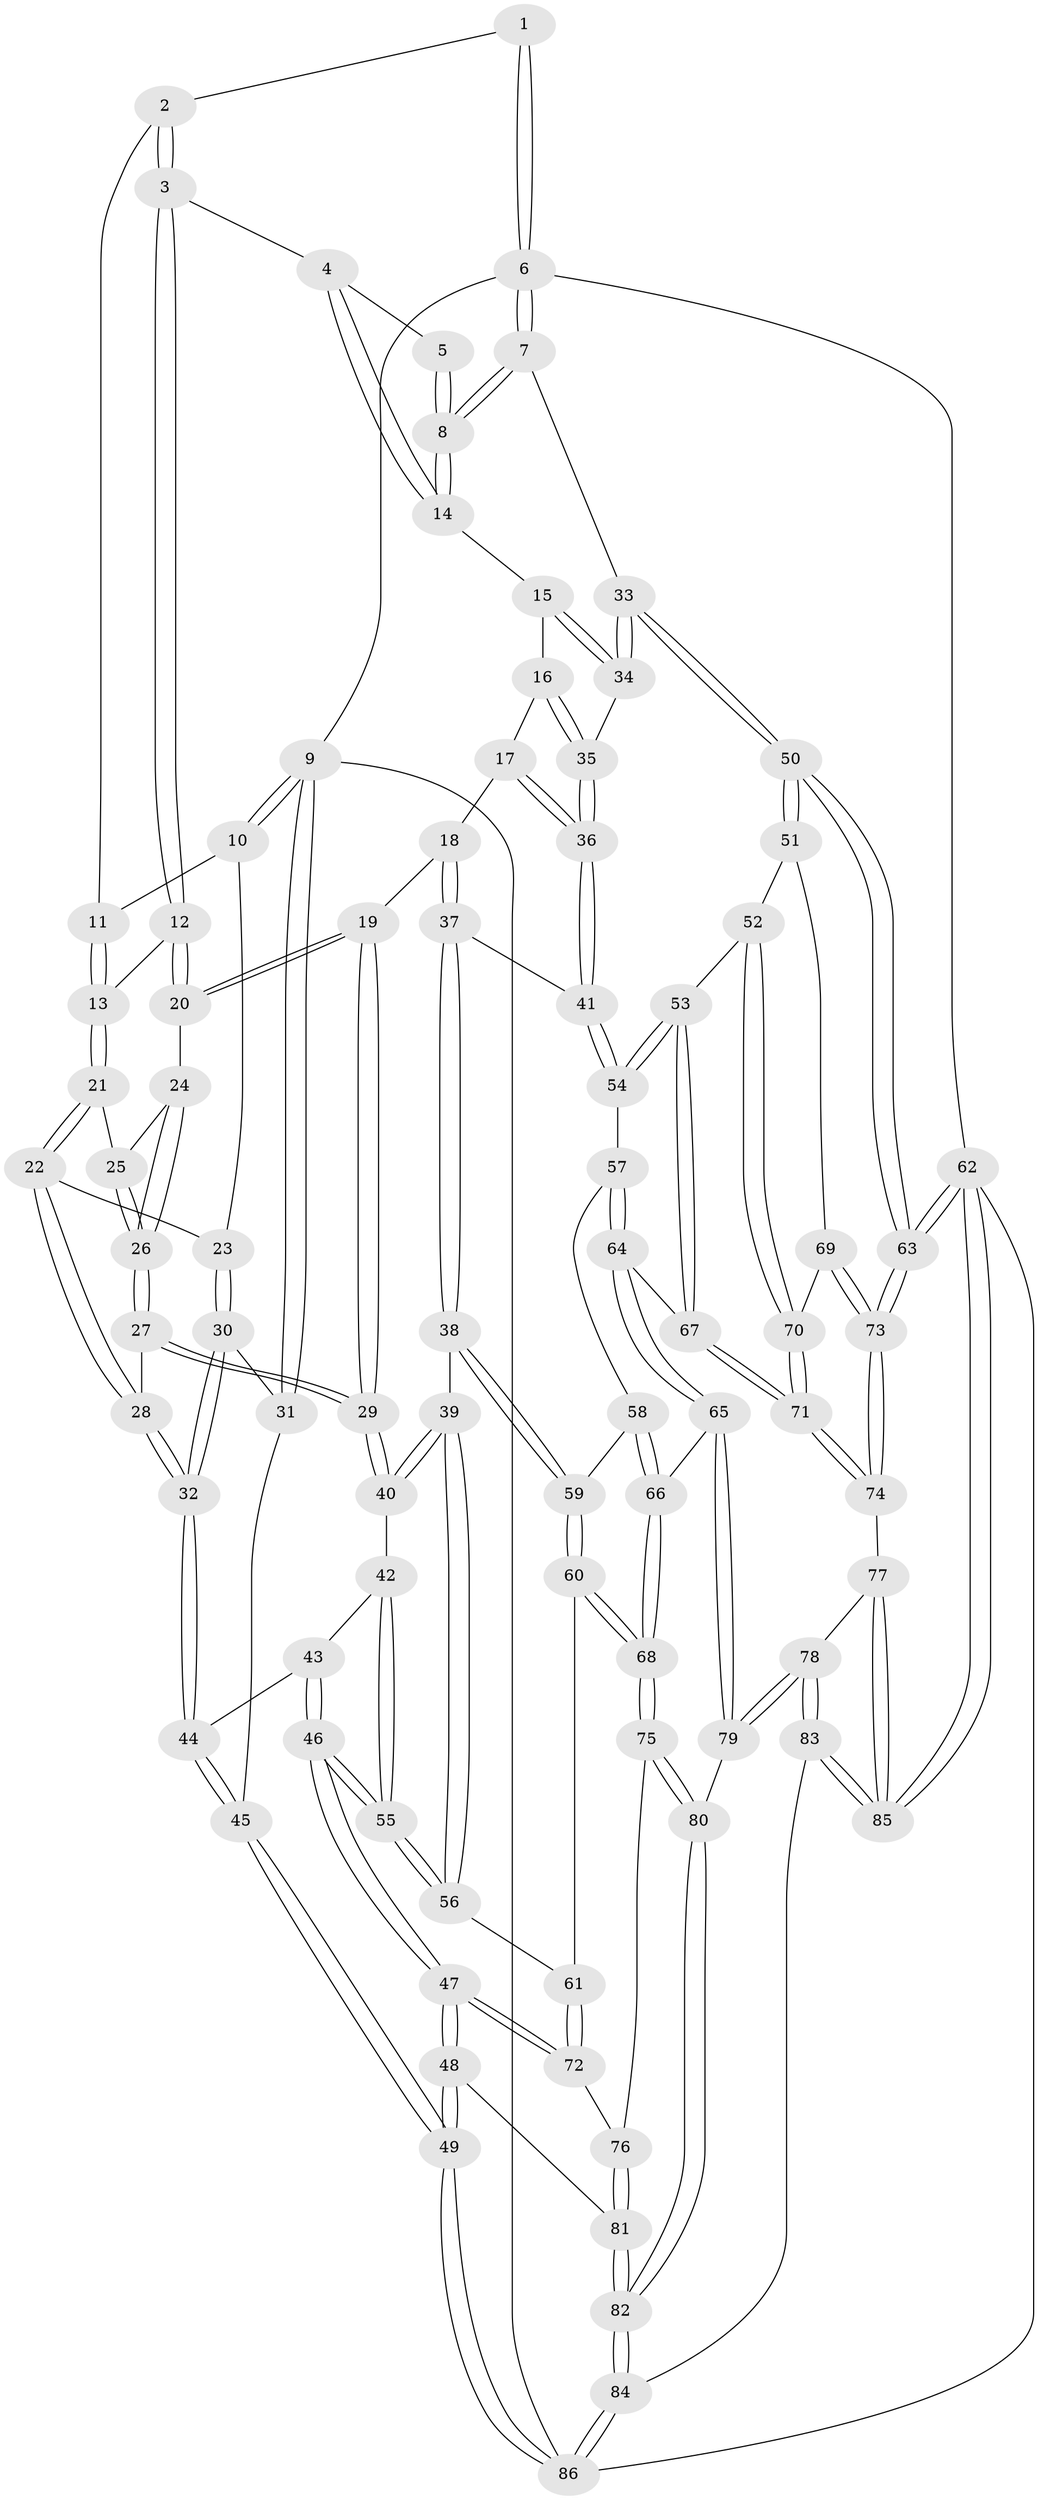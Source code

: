 // Generated by graph-tools (version 1.1) at 2025/00/03/09/25 05:00:01]
// undirected, 86 vertices, 212 edges
graph export_dot {
graph [start="1"]
  node [color=gray90,style=filled];
  1 [pos="+0.8392298899445847+0"];
  2 [pos="+0.4712703480608257+0"];
  3 [pos="+0.4645577661164038+0.011256353876428371"];
  4 [pos="+0.7506506799711459+0.1343938496543572"];
  5 [pos="+0.81346730038415+0"];
  6 [pos="+1+0"];
  7 [pos="+1+0.3207990432354864"];
  8 [pos="+0.93998659866299+0.21918331726148707"];
  9 [pos="+0+0"];
  10 [pos="+0+0"];
  11 [pos="+0+0"];
  12 [pos="+0.44751614022744796+0.06260895369499972"];
  13 [pos="+0.24278353292716107+0.15302061319244356"];
  14 [pos="+0.7614550876881087+0.17806871710364577"];
  15 [pos="+0.7041272893168872+0.24656035781167504"];
  16 [pos="+0.657049924085731+0.301043082593274"];
  17 [pos="+0.6425145013837482+0.30943003277484893"];
  18 [pos="+0.6387078711088114+0.3102134799942619"];
  19 [pos="+0.5656447544702708+0.2883422620238726"];
  20 [pos="+0.48336531761513346+0.1773191005727988"];
  21 [pos="+0.2344865193846473+0.16692660880500582"];
  22 [pos="+0.16403787967043518+0.22004450510591864"];
  23 [pos="+0.15164934786299455+0.22130796981747525"];
  24 [pos="+0.3869980392468798+0.26651036027016767"];
  25 [pos="+0.2741117791615047+0.22369378379585247"];
  26 [pos="+0.3329099330226693+0.34586008621218034"];
  27 [pos="+0.32767310016055456+0.3925570238081701"];
  28 [pos="+0.23157906604147085+0.3877884345317281"];
  29 [pos="+0.3982989992203813+0.4572942409506443"];
  30 [pos="+0.01710876933961124+0.2750397487342575"];
  31 [pos="+0+0.23014326279116723"];
  32 [pos="+0.13177871112430092+0.4655549543549168"];
  33 [pos="+1+0.34998077340779665"];
  34 [pos="+1+0.40437256949875927"];
  35 [pos="+0.9758702914384637+0.41745734277906227"];
  36 [pos="+0.8108397279938172+0.525113172781049"];
  37 [pos="+0.6163005633554894+0.48461622939687904"];
  38 [pos="+0.5379934151727704+0.5821769453075977"];
  39 [pos="+0.5342673350706288+0.5812702900672535"];
  40 [pos="+0.39961930244703897+0.4665099744138786"];
  41 [pos="+0.8031055152538016+0.5366161142599872"];
  42 [pos="+0.33701153579242116+0.5363831777446045"];
  43 [pos="+0.203085298625025+0.5264497440390707"];
  44 [pos="+0.1280937694853847+0.4789981953343096"];
  45 [pos="+0+0.7341719883254765"];
  46 [pos="+0.2525411479555735+0.7338191296342341"];
  47 [pos="+0.22563443481294057+0.7649727856125553"];
  48 [pos="+0.2164958744796456+0.7731850228836379"];
  49 [pos="+0+0.8970790742564644"];
  50 [pos="+1+0.5149424029763782"];
  51 [pos="+1+0.6078660887656924"];
  52 [pos="+0.8831691829190428+0.6690112619641421"];
  53 [pos="+0.7985597602738114+0.6260392086555394"];
  54 [pos="+0.7858732243788109+0.6041707207467911"];
  55 [pos="+0.2973143363931331+0.6991690996857599"];
  56 [pos="+0.3974261633227529+0.6959802998095961"];
  57 [pos="+0.7188526196961189+0.624667579998357"];
  58 [pos="+0.6291401084515567+0.6313168138301171"];
  59 [pos="+0.5548204448073539+0.6021489374212154"];
  60 [pos="+0.5358583935673145+0.7627729283834629"];
  61 [pos="+0.4490873456807042+0.7523426221522024"];
  62 [pos="+1+1"];
  63 [pos="+1+1"];
  64 [pos="+0.6966113854148579+0.7696633091958076"];
  65 [pos="+0.6742719917335795+0.7784673605552866"];
  66 [pos="+0.6524688426712422+0.7614097807607527"];
  67 [pos="+0.7829066984995839+0.7661175970504602"];
  68 [pos="+0.5401642568790802+0.7703307111723369"];
  69 [pos="+0.9276692824179492+0.7545871256883037"];
  70 [pos="+0.9090575088556483+0.7440506640037949"];
  71 [pos="+0.8066725950229671+0.7973337991021359"];
  72 [pos="+0.4299496054378206+0.8069511629678082"];
  73 [pos="+1+1"];
  74 [pos="+0.816104846993547+0.8689782856121716"];
  75 [pos="+0.5377797479264522+0.8402014617807265"];
  76 [pos="+0.43647936161162243+0.8292480889053849"];
  77 [pos="+0.814095635950522+0.8698773627923024"];
  78 [pos="+0.7020409973802316+0.8890389211809475"];
  79 [pos="+0.665555926050535+0.8465846492677113"];
  80 [pos="+0.5496654212718699+0.8709223676231994"];
  81 [pos="+0.38717624161400815+0.9099521633794556"];
  82 [pos="+0.4859720775964719+1"];
  83 [pos="+0.6065321824530278+1"];
  84 [pos="+0.4907600718556178+1"];
  85 [pos="+0.646978179944387+1"];
  86 [pos="+0+1"];
  1 -- 2;
  1 -- 6;
  1 -- 6;
  2 -- 3;
  2 -- 3;
  2 -- 11;
  3 -- 4;
  3 -- 12;
  3 -- 12;
  4 -- 5;
  4 -- 14;
  4 -- 14;
  5 -- 8;
  5 -- 8;
  6 -- 7;
  6 -- 7;
  6 -- 9;
  6 -- 62;
  7 -- 8;
  7 -- 8;
  7 -- 33;
  8 -- 14;
  8 -- 14;
  9 -- 10;
  9 -- 10;
  9 -- 31;
  9 -- 31;
  9 -- 86;
  10 -- 11;
  10 -- 23;
  11 -- 13;
  11 -- 13;
  12 -- 13;
  12 -- 20;
  12 -- 20;
  13 -- 21;
  13 -- 21;
  14 -- 15;
  15 -- 16;
  15 -- 34;
  15 -- 34;
  16 -- 17;
  16 -- 35;
  16 -- 35;
  17 -- 18;
  17 -- 36;
  17 -- 36;
  18 -- 19;
  18 -- 37;
  18 -- 37;
  19 -- 20;
  19 -- 20;
  19 -- 29;
  19 -- 29;
  20 -- 24;
  21 -- 22;
  21 -- 22;
  21 -- 25;
  22 -- 23;
  22 -- 28;
  22 -- 28;
  23 -- 30;
  23 -- 30;
  24 -- 25;
  24 -- 26;
  24 -- 26;
  25 -- 26;
  25 -- 26;
  26 -- 27;
  26 -- 27;
  27 -- 28;
  27 -- 29;
  27 -- 29;
  28 -- 32;
  28 -- 32;
  29 -- 40;
  29 -- 40;
  30 -- 31;
  30 -- 32;
  30 -- 32;
  31 -- 45;
  32 -- 44;
  32 -- 44;
  33 -- 34;
  33 -- 34;
  33 -- 50;
  33 -- 50;
  34 -- 35;
  35 -- 36;
  35 -- 36;
  36 -- 41;
  36 -- 41;
  37 -- 38;
  37 -- 38;
  37 -- 41;
  38 -- 39;
  38 -- 59;
  38 -- 59;
  39 -- 40;
  39 -- 40;
  39 -- 56;
  39 -- 56;
  40 -- 42;
  41 -- 54;
  41 -- 54;
  42 -- 43;
  42 -- 55;
  42 -- 55;
  43 -- 44;
  43 -- 46;
  43 -- 46;
  44 -- 45;
  44 -- 45;
  45 -- 49;
  45 -- 49;
  46 -- 47;
  46 -- 47;
  46 -- 55;
  46 -- 55;
  47 -- 48;
  47 -- 48;
  47 -- 72;
  47 -- 72;
  48 -- 49;
  48 -- 49;
  48 -- 81;
  49 -- 86;
  49 -- 86;
  50 -- 51;
  50 -- 51;
  50 -- 63;
  50 -- 63;
  51 -- 52;
  51 -- 69;
  52 -- 53;
  52 -- 70;
  52 -- 70;
  53 -- 54;
  53 -- 54;
  53 -- 67;
  53 -- 67;
  54 -- 57;
  55 -- 56;
  55 -- 56;
  56 -- 61;
  57 -- 58;
  57 -- 64;
  57 -- 64;
  58 -- 59;
  58 -- 66;
  58 -- 66;
  59 -- 60;
  59 -- 60;
  60 -- 61;
  60 -- 68;
  60 -- 68;
  61 -- 72;
  61 -- 72;
  62 -- 63;
  62 -- 63;
  62 -- 85;
  62 -- 85;
  62 -- 86;
  63 -- 73;
  63 -- 73;
  64 -- 65;
  64 -- 65;
  64 -- 67;
  65 -- 66;
  65 -- 79;
  65 -- 79;
  66 -- 68;
  66 -- 68;
  67 -- 71;
  67 -- 71;
  68 -- 75;
  68 -- 75;
  69 -- 70;
  69 -- 73;
  69 -- 73;
  70 -- 71;
  70 -- 71;
  71 -- 74;
  71 -- 74;
  72 -- 76;
  73 -- 74;
  73 -- 74;
  74 -- 77;
  75 -- 76;
  75 -- 80;
  75 -- 80;
  76 -- 81;
  76 -- 81;
  77 -- 78;
  77 -- 85;
  77 -- 85;
  78 -- 79;
  78 -- 79;
  78 -- 83;
  78 -- 83;
  79 -- 80;
  80 -- 82;
  80 -- 82;
  81 -- 82;
  81 -- 82;
  82 -- 84;
  82 -- 84;
  83 -- 84;
  83 -- 85;
  83 -- 85;
  84 -- 86;
  84 -- 86;
}
